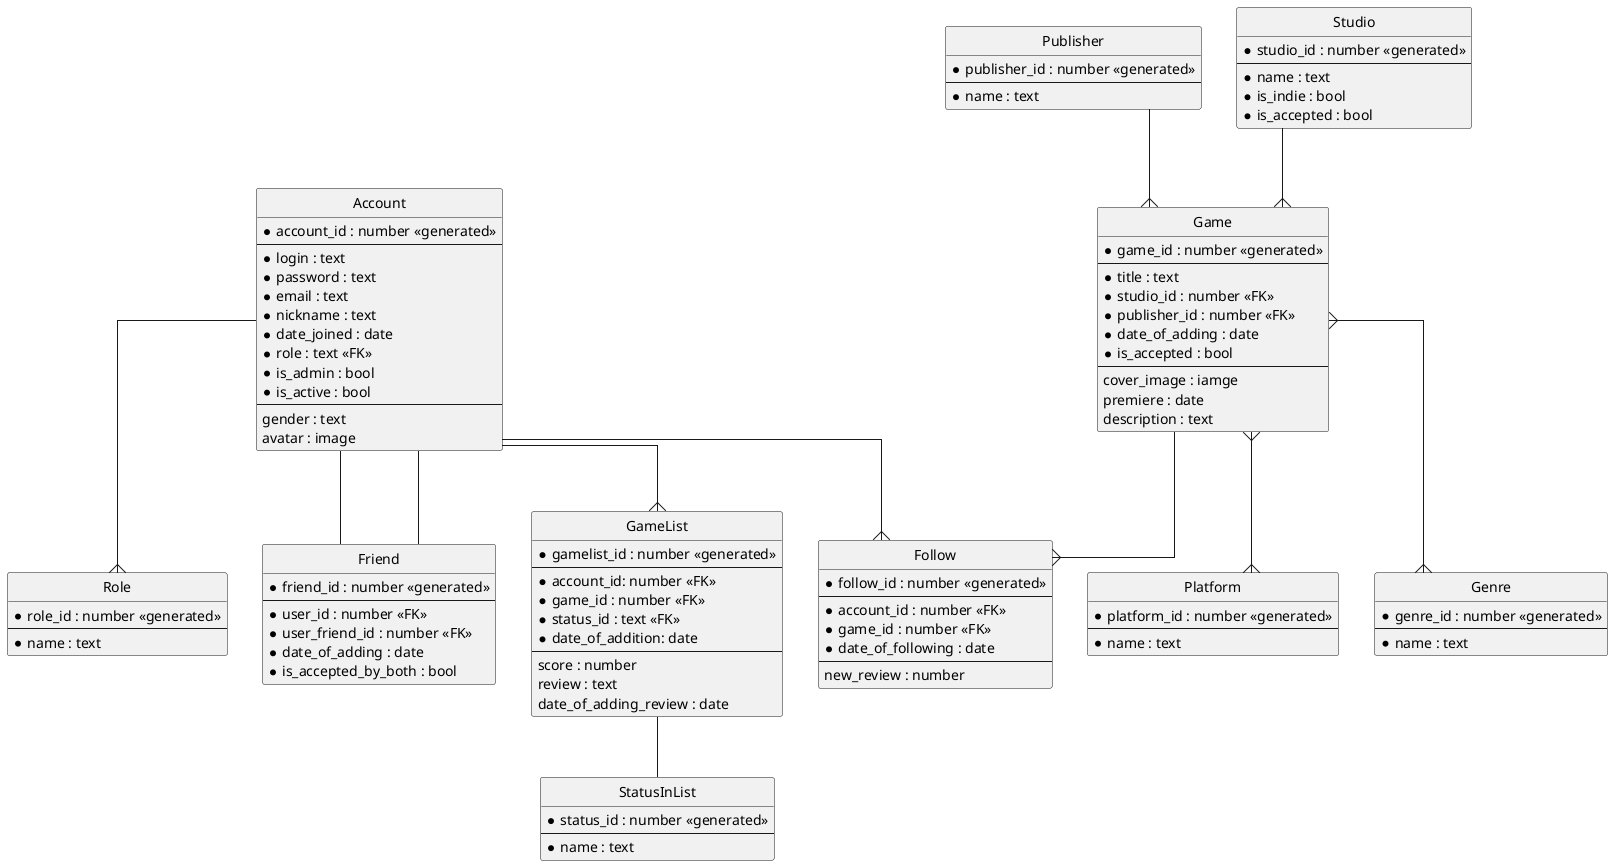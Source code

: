 @startuml entity_driagram

' hide the spot
hide circle

' avoid problems with angled crows feet
skinparam linetype ortho

entity Account {
    * account_id : number <<generated>>
    --
    * login : text
    * password : text
    * email : text
    * nickname : text
    * date_joined : date
    * role : text <<FK>>
    * is_admin : bool
    * is_active : bool
    --
    gender : text
    avatar : image
}

entity Role {
    * role_id : number <<generated>>
    --
    * name : text
}

'will be replaced with django-friendship
entity Friend {
    * friend_id : number <<generated>>
    --
    * user_id : number <<FK>>
    * user_friend_id : number <<FK>>
    * date_of_adding : date
    * is_accepted_by_both : bool
}

entity Follow {
    * follow_id : number <<generated>>
    --
    * account_id : number <<FK>>
    * game_id : number <<FK>>
    * date_of_following : date
    --
    new_review : number
}

entity StatusInList {
    * status_id : number <<generated>>
    --
    * name : text
}

entity GameList {
    * gamelist_id : number <<generated>>
    --
    * account_id: number <<FK>>
    * game_id : number <<FK>>
    * status_id : text <<FK>>
    * date_of_addition: date
    --
    score : number
    review : text
    date_of_adding_review : date
}

entity Publisher {
    * publisher_id : number <<generated>>
    --
    * name : text
}

entity Game {
    * game_id : number <<generated>>
    --
    * title : text
    * studio_id : number <<FK>>
    * publisher_id : number <<FK>>
    * date_of_adding : date
    * is_accepted : bool
    --
    cover_image : iamge
    premiere : date
    description : text
}

entity Studio {
    * studio_id : number <<generated>>
    --
    * name : text
    * is_indie : bool
    * is_accepted : bool
}

entity Platform {
    * platform_id : number <<generated>>
    --
    * name : text
}

entity Genre {
    * genre_id : number <<generated>>
    --
    * name : text
}

Account -- Friend
Account -- Friend
Account --{ Follow
Account --{ GameList
Account --{ Role
Game --{ Follow
Studio --{ Game
Publisher --{ Game
Game }--{ Platform
Game }--{ Genre
GameList -- StatusInList

@enduml

